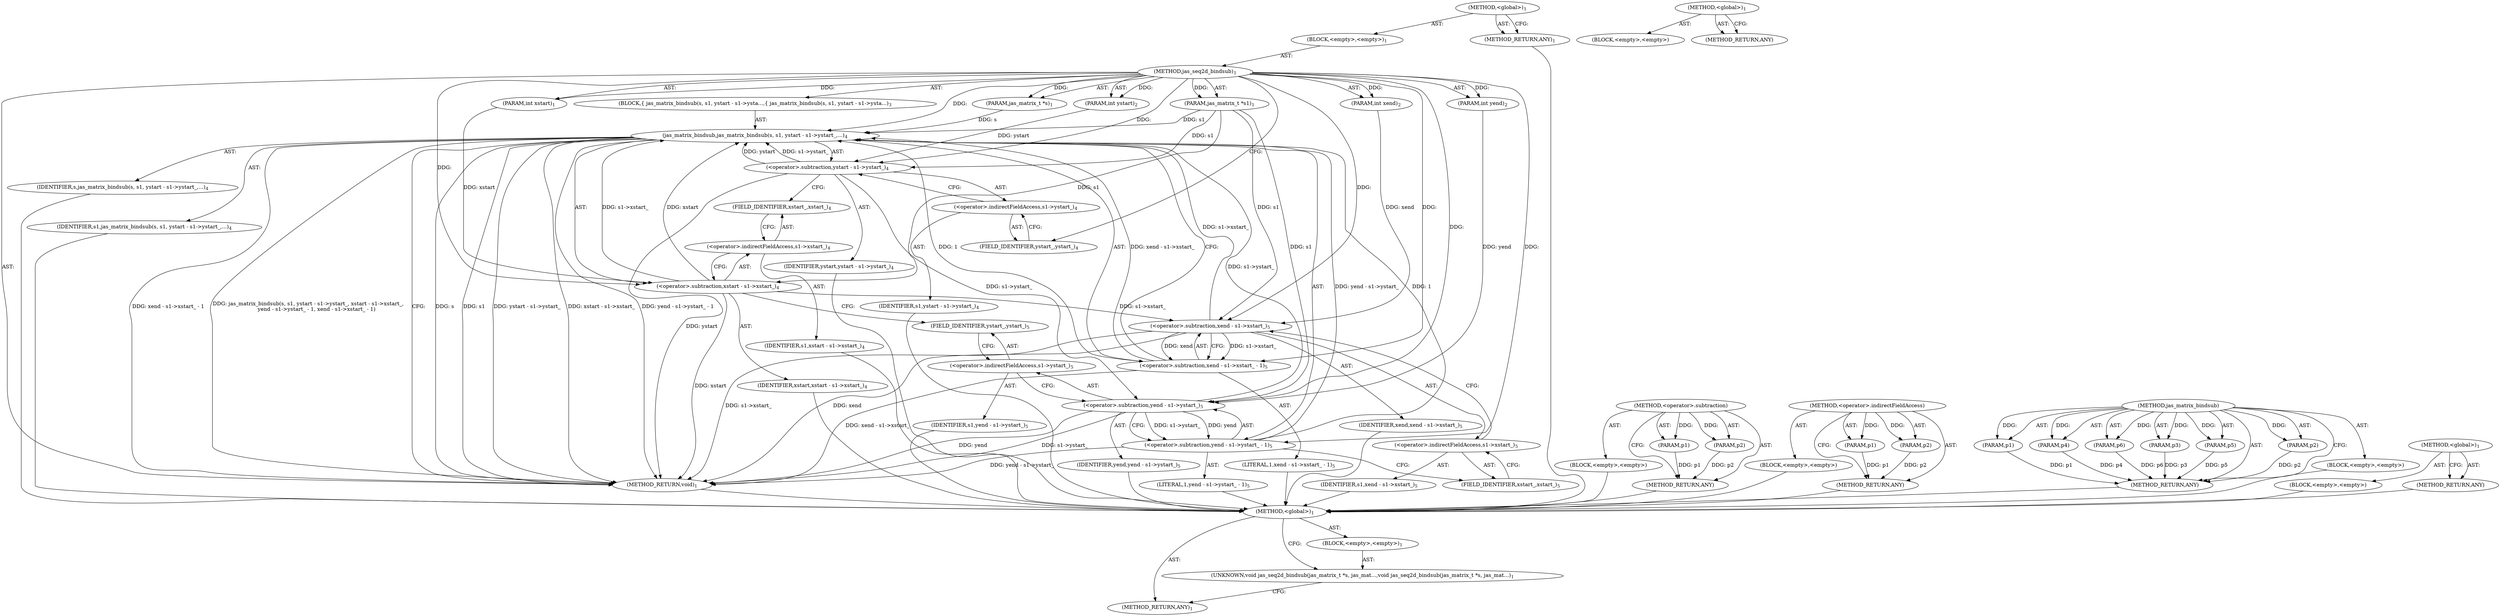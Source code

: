 digraph "&lt;global&gt;" {
vulnerable_6 [label=<(METHOD,&lt;global&gt;)<SUB>1</SUB>>];
vulnerable_7 [label=<(BLOCK,&lt;empty&gt;,&lt;empty&gt;)<SUB>1</SUB>>];
vulnerable_8 [label=<(METHOD,jas_seq2d_bindsub)<SUB>1</SUB>>];
vulnerable_9 [label=<(PARAM,jas_matrix_t *s)<SUB>1</SUB>>];
vulnerable_10 [label=<(PARAM,jas_matrix_t *s1)<SUB>1</SUB>>];
vulnerable_11 [label=<(PARAM,int xstart)<SUB>1</SUB>>];
vulnerable_12 [label=<(PARAM,int ystart)<SUB>2</SUB>>];
vulnerable_13 [label=<(PARAM,int xend)<SUB>2</SUB>>];
vulnerable_14 [label=<(PARAM,int yend)<SUB>2</SUB>>];
vulnerable_15 [label=<(BLOCK,{
 	jas_matrix_bindsub(s, s1, ystart - s1-&gt;ysta...,{
 	jas_matrix_bindsub(s, s1, ystart - s1-&gt;ysta...)<SUB>3</SUB>>];
vulnerable_16 [label=<(jas_matrix_bindsub,jas_matrix_bindsub(s, s1, ystart - s1-&gt;ystart_,...)<SUB>4</SUB>>];
vulnerable_17 [label=<(IDENTIFIER,s,jas_matrix_bindsub(s, s1, ystart - s1-&gt;ystart_,...)<SUB>4</SUB>>];
vulnerable_18 [label=<(IDENTIFIER,s1,jas_matrix_bindsub(s, s1, ystart - s1-&gt;ystart_,...)<SUB>4</SUB>>];
vulnerable_19 [label=<(&lt;operator&gt;.subtraction,ystart - s1-&gt;ystart_)<SUB>4</SUB>>];
vulnerable_20 [label=<(IDENTIFIER,ystart,ystart - s1-&gt;ystart_)<SUB>4</SUB>>];
vulnerable_21 [label=<(&lt;operator&gt;.indirectFieldAccess,s1-&gt;ystart_)<SUB>4</SUB>>];
vulnerable_22 [label=<(IDENTIFIER,s1,ystart - s1-&gt;ystart_)<SUB>4</SUB>>];
vulnerable_23 [label=<(FIELD_IDENTIFIER,ystart_,ystart_)<SUB>4</SUB>>];
vulnerable_24 [label=<(&lt;operator&gt;.subtraction,xstart - s1-&gt;xstart_)<SUB>4</SUB>>];
vulnerable_25 [label=<(IDENTIFIER,xstart,xstart - s1-&gt;xstart_)<SUB>4</SUB>>];
vulnerable_26 [label=<(&lt;operator&gt;.indirectFieldAccess,s1-&gt;xstart_)<SUB>4</SUB>>];
vulnerable_27 [label=<(IDENTIFIER,s1,xstart - s1-&gt;xstart_)<SUB>4</SUB>>];
vulnerable_28 [label=<(FIELD_IDENTIFIER,xstart_,xstart_)<SUB>4</SUB>>];
vulnerable_29 [label=<(&lt;operator&gt;.subtraction,yend - s1-&gt;ystart_ - 1)<SUB>5</SUB>>];
vulnerable_30 [label=<(&lt;operator&gt;.subtraction,yend - s1-&gt;ystart_)<SUB>5</SUB>>];
vulnerable_31 [label=<(IDENTIFIER,yend,yend - s1-&gt;ystart_)<SUB>5</SUB>>];
vulnerable_32 [label=<(&lt;operator&gt;.indirectFieldAccess,s1-&gt;ystart_)<SUB>5</SUB>>];
vulnerable_33 [label=<(IDENTIFIER,s1,yend - s1-&gt;ystart_)<SUB>5</SUB>>];
vulnerable_34 [label=<(FIELD_IDENTIFIER,ystart_,ystart_)<SUB>5</SUB>>];
vulnerable_35 [label=<(LITERAL,1,yend - s1-&gt;ystart_ - 1)<SUB>5</SUB>>];
vulnerable_36 [label=<(&lt;operator&gt;.subtraction,xend - s1-&gt;xstart_ - 1)<SUB>5</SUB>>];
vulnerable_37 [label=<(&lt;operator&gt;.subtraction,xend - s1-&gt;xstart_)<SUB>5</SUB>>];
vulnerable_38 [label=<(IDENTIFIER,xend,xend - s1-&gt;xstart_)<SUB>5</SUB>>];
vulnerable_39 [label=<(&lt;operator&gt;.indirectFieldAccess,s1-&gt;xstart_)<SUB>5</SUB>>];
vulnerable_40 [label=<(IDENTIFIER,s1,xend - s1-&gt;xstart_)<SUB>5</SUB>>];
vulnerable_41 [label=<(FIELD_IDENTIFIER,xstart_,xstart_)<SUB>5</SUB>>];
vulnerable_42 [label=<(LITERAL,1,xend - s1-&gt;xstart_ - 1)<SUB>5</SUB>>];
vulnerable_43 [label=<(METHOD_RETURN,void)<SUB>1</SUB>>];
vulnerable_45 [label=<(METHOD_RETURN,ANY)<SUB>1</SUB>>];
vulnerable_71 [label=<(METHOD,&lt;operator&gt;.subtraction)>];
vulnerable_72 [label=<(PARAM,p1)>];
vulnerable_73 [label=<(PARAM,p2)>];
vulnerable_74 [label=<(BLOCK,&lt;empty&gt;,&lt;empty&gt;)>];
vulnerable_75 [label=<(METHOD_RETURN,ANY)>];
vulnerable_76 [label=<(METHOD,&lt;operator&gt;.indirectFieldAccess)>];
vulnerable_77 [label=<(PARAM,p1)>];
vulnerable_78 [label=<(PARAM,p2)>];
vulnerable_79 [label=<(BLOCK,&lt;empty&gt;,&lt;empty&gt;)>];
vulnerable_80 [label=<(METHOD_RETURN,ANY)>];
vulnerable_62 [label=<(METHOD,jas_matrix_bindsub)>];
vulnerable_63 [label=<(PARAM,p1)>];
vulnerable_64 [label=<(PARAM,p2)>];
vulnerable_65 [label=<(PARAM,p3)>];
vulnerable_66 [label=<(PARAM,p4)>];
vulnerable_67 [label=<(PARAM,p5)>];
vulnerable_68 [label=<(PARAM,p6)>];
vulnerable_69 [label=<(BLOCK,&lt;empty&gt;,&lt;empty&gt;)>];
vulnerable_70 [label=<(METHOD_RETURN,ANY)>];
vulnerable_56 [label=<(METHOD,&lt;global&gt;)<SUB>1</SUB>>];
vulnerable_57 [label=<(BLOCK,&lt;empty&gt;,&lt;empty&gt;)>];
vulnerable_58 [label=<(METHOD_RETURN,ANY)>];
fixed_6 [label=<(METHOD,&lt;global&gt;)<SUB>1</SUB>>];
fixed_7 [label=<(BLOCK,&lt;empty&gt;,&lt;empty&gt;)<SUB>1</SUB>>];
fixed_8 [label=<(UNKNOWN,void jas_seq2d_bindsub(jas_matrix_t *s, jas_mat...,void jas_seq2d_bindsub(jas_matrix_t *s, jas_mat...)<SUB>1</SUB>>];
fixed_9 [label=<(METHOD_RETURN,ANY)<SUB>1</SUB>>];
fixed_14 [label=<(METHOD,&lt;global&gt;)<SUB>1</SUB>>];
fixed_15 [label=<(BLOCK,&lt;empty&gt;,&lt;empty&gt;)>];
fixed_16 [label=<(METHOD_RETURN,ANY)>];
vulnerable_6 -> vulnerable_7  [key=0, label="AST: "];
vulnerable_6 -> vulnerable_45  [key=0, label="AST: "];
vulnerable_6 -> vulnerable_45  [key=1, label="CFG: "];
vulnerable_7 -> vulnerable_8  [key=0, label="AST: "];
vulnerable_8 -> vulnerable_9  [key=0, label="AST: "];
vulnerable_8 -> vulnerable_9  [key=1, label="DDG: "];
vulnerable_8 -> vulnerable_10  [key=0, label="AST: "];
vulnerable_8 -> vulnerable_10  [key=1, label="DDG: "];
vulnerable_8 -> vulnerable_11  [key=0, label="AST: "];
vulnerable_8 -> vulnerable_11  [key=1, label="DDG: "];
vulnerable_8 -> vulnerable_12  [key=0, label="AST: "];
vulnerable_8 -> vulnerable_12  [key=1, label="DDG: "];
vulnerable_8 -> vulnerable_13  [key=0, label="AST: "];
vulnerable_8 -> vulnerable_13  [key=1, label="DDG: "];
vulnerable_8 -> vulnerable_14  [key=0, label="AST: "];
vulnerable_8 -> vulnerable_14  [key=1, label="DDG: "];
vulnerable_8 -> vulnerable_15  [key=0, label="AST: "];
vulnerable_8 -> vulnerable_43  [key=0, label="AST: "];
vulnerable_8 -> vulnerable_23  [key=0, label="CFG: "];
vulnerable_8 -> vulnerable_16  [key=0, label="DDG: "];
vulnerable_8 -> vulnerable_19  [key=0, label="DDG: "];
vulnerable_8 -> vulnerable_24  [key=0, label="DDG: "];
vulnerable_8 -> vulnerable_29  [key=0, label="DDG: "];
vulnerable_8 -> vulnerable_36  [key=0, label="DDG: "];
vulnerable_8 -> vulnerable_30  [key=0, label="DDG: "];
vulnerable_8 -> vulnerable_37  [key=0, label="DDG: "];
vulnerable_9 -> vulnerable_16  [key=0, label="DDG: s"];
vulnerable_10 -> vulnerable_16  [key=0, label="DDG: s1"];
vulnerable_10 -> vulnerable_19  [key=0, label="DDG: s1"];
vulnerable_10 -> vulnerable_24  [key=0, label="DDG: s1"];
vulnerable_10 -> vulnerable_30  [key=0, label="DDG: s1"];
vulnerable_10 -> vulnerable_37  [key=0, label="DDG: s1"];
vulnerable_11 -> vulnerable_24  [key=0, label="DDG: xstart"];
vulnerable_12 -> vulnerable_19  [key=0, label="DDG: ystart"];
vulnerable_13 -> vulnerable_37  [key=0, label="DDG: xend"];
vulnerable_14 -> vulnerable_30  [key=0, label="DDG: yend"];
vulnerable_15 -> vulnerable_16  [key=0, label="AST: "];
vulnerable_16 -> vulnerable_17  [key=0, label="AST: "];
vulnerable_16 -> vulnerable_18  [key=0, label="AST: "];
vulnerable_16 -> vulnerable_19  [key=0, label="AST: "];
vulnerable_16 -> vulnerable_24  [key=0, label="AST: "];
vulnerable_16 -> vulnerable_29  [key=0, label="AST: "];
vulnerable_16 -> vulnerable_36  [key=0, label="AST: "];
vulnerable_16 -> vulnerable_43  [key=0, label="CFG: "];
vulnerable_16 -> vulnerable_43  [key=1, label="DDG: s"];
vulnerable_16 -> vulnerable_43  [key=2, label="DDG: s1"];
vulnerable_16 -> vulnerable_43  [key=3, label="DDG: ystart - s1-&gt;ystart_"];
vulnerable_16 -> vulnerable_43  [key=4, label="DDG: xstart - s1-&gt;xstart_"];
vulnerable_16 -> vulnerable_43  [key=5, label="DDG: yend - s1-&gt;ystart_ - 1"];
vulnerable_16 -> vulnerable_43  [key=6, label="DDG: xend - s1-&gt;xstart_ - 1"];
vulnerable_16 -> vulnerable_43  [key=7, label="DDG: jas_matrix_bindsub(s, s1, ystart - s1-&gt;ystart_, xstart - s1-&gt;xstart_,
 	  yend - s1-&gt;ystart_ - 1, xend - s1-&gt;xstart_ - 1)"];
vulnerable_17 -> fixed_6  [key=0];
vulnerable_18 -> fixed_6  [key=0];
vulnerable_19 -> vulnerable_20  [key=0, label="AST: "];
vulnerable_19 -> vulnerable_21  [key=0, label="AST: "];
vulnerable_19 -> vulnerable_28  [key=0, label="CFG: "];
vulnerable_19 -> vulnerable_43  [key=0, label="DDG: ystart"];
vulnerable_19 -> vulnerable_16  [key=0, label="DDG: ystart"];
vulnerable_19 -> vulnerable_16  [key=1, label="DDG: s1-&gt;ystart_"];
vulnerable_19 -> vulnerable_30  [key=0, label="DDG: s1-&gt;ystart_"];
vulnerable_20 -> fixed_6  [key=0];
vulnerable_21 -> vulnerable_22  [key=0, label="AST: "];
vulnerable_21 -> vulnerable_23  [key=0, label="AST: "];
vulnerable_21 -> vulnerable_19  [key=0, label="CFG: "];
vulnerable_22 -> fixed_6  [key=0];
vulnerable_23 -> vulnerable_21  [key=0, label="CFG: "];
vulnerable_24 -> vulnerable_25  [key=0, label="AST: "];
vulnerable_24 -> vulnerable_26  [key=0, label="AST: "];
vulnerable_24 -> vulnerable_34  [key=0, label="CFG: "];
vulnerable_24 -> vulnerable_43  [key=0, label="DDG: xstart"];
vulnerable_24 -> vulnerable_16  [key=0, label="DDG: xstart"];
vulnerable_24 -> vulnerable_16  [key=1, label="DDG: s1-&gt;xstart_"];
vulnerable_24 -> vulnerable_37  [key=0, label="DDG: s1-&gt;xstart_"];
vulnerable_25 -> fixed_6  [key=0];
vulnerable_26 -> vulnerable_27  [key=0, label="AST: "];
vulnerable_26 -> vulnerable_28  [key=0, label="AST: "];
vulnerable_26 -> vulnerable_24  [key=0, label="CFG: "];
vulnerable_27 -> fixed_6  [key=0];
vulnerable_28 -> vulnerable_26  [key=0, label="CFG: "];
vulnerable_29 -> vulnerable_30  [key=0, label="AST: "];
vulnerable_29 -> vulnerable_35  [key=0, label="AST: "];
vulnerable_29 -> vulnerable_41  [key=0, label="CFG: "];
vulnerable_29 -> vulnerable_43  [key=0, label="DDG: yend - s1-&gt;ystart_"];
vulnerable_29 -> vulnerable_16  [key=0, label="DDG: yend - s1-&gt;ystart_"];
vulnerable_29 -> vulnerable_16  [key=1, label="DDG: 1"];
vulnerable_30 -> vulnerable_31  [key=0, label="AST: "];
vulnerable_30 -> vulnerable_32  [key=0, label="AST: "];
vulnerable_30 -> vulnerable_29  [key=0, label="CFG: "];
vulnerable_30 -> vulnerable_29  [key=1, label="DDG: yend"];
vulnerable_30 -> vulnerable_29  [key=2, label="DDG: s1-&gt;ystart_"];
vulnerable_30 -> vulnerable_43  [key=0, label="DDG: yend"];
vulnerable_30 -> vulnerable_43  [key=1, label="DDG: s1-&gt;ystart_"];
vulnerable_30 -> vulnerable_16  [key=0, label="DDG: s1-&gt;ystart_"];
vulnerable_31 -> fixed_6  [key=0];
vulnerable_32 -> vulnerable_33  [key=0, label="AST: "];
vulnerable_32 -> vulnerable_34  [key=0, label="AST: "];
vulnerable_32 -> vulnerable_30  [key=0, label="CFG: "];
vulnerable_33 -> fixed_6  [key=0];
vulnerable_34 -> vulnerable_32  [key=0, label="CFG: "];
vulnerable_35 -> fixed_6  [key=0];
vulnerable_36 -> vulnerable_37  [key=0, label="AST: "];
vulnerable_36 -> vulnerable_42  [key=0, label="AST: "];
vulnerable_36 -> vulnerable_16  [key=0, label="CFG: "];
vulnerable_36 -> vulnerable_16  [key=1, label="DDG: xend - s1-&gt;xstart_"];
vulnerable_36 -> vulnerable_16  [key=2, label="DDG: 1"];
vulnerable_36 -> vulnerable_43  [key=0, label="DDG: xend - s1-&gt;xstart_"];
vulnerable_37 -> vulnerable_38  [key=0, label="AST: "];
vulnerable_37 -> vulnerable_39  [key=0, label="AST: "];
vulnerable_37 -> vulnerable_36  [key=0, label="CFG: "];
vulnerable_37 -> vulnerable_36  [key=1, label="DDG: xend"];
vulnerable_37 -> vulnerable_36  [key=2, label="DDG: s1-&gt;xstart_"];
vulnerable_37 -> vulnerable_43  [key=0, label="DDG: xend"];
vulnerable_37 -> vulnerable_43  [key=1, label="DDG: s1-&gt;xstart_"];
vulnerable_37 -> vulnerable_16  [key=0, label="DDG: s1-&gt;xstart_"];
vulnerable_38 -> fixed_6  [key=0];
vulnerable_39 -> vulnerable_40  [key=0, label="AST: "];
vulnerable_39 -> vulnerable_41  [key=0, label="AST: "];
vulnerable_39 -> vulnerable_37  [key=0, label="CFG: "];
vulnerable_40 -> fixed_6  [key=0];
vulnerable_41 -> vulnerable_39  [key=0, label="CFG: "];
vulnerable_42 -> fixed_6  [key=0];
vulnerable_43 -> fixed_6  [key=0];
vulnerable_45 -> fixed_6  [key=0];
vulnerable_71 -> vulnerable_72  [key=0, label="AST: "];
vulnerable_71 -> vulnerable_72  [key=1, label="DDG: "];
vulnerable_71 -> vulnerable_74  [key=0, label="AST: "];
vulnerable_71 -> vulnerable_73  [key=0, label="AST: "];
vulnerable_71 -> vulnerable_73  [key=1, label="DDG: "];
vulnerable_71 -> vulnerable_75  [key=0, label="AST: "];
vulnerable_71 -> vulnerable_75  [key=1, label="CFG: "];
vulnerable_72 -> vulnerable_75  [key=0, label="DDG: p1"];
vulnerable_73 -> vulnerable_75  [key=0, label="DDG: p2"];
vulnerable_74 -> fixed_6  [key=0];
vulnerable_75 -> fixed_6  [key=0];
vulnerable_76 -> vulnerable_77  [key=0, label="AST: "];
vulnerable_76 -> vulnerable_77  [key=1, label="DDG: "];
vulnerable_76 -> vulnerable_79  [key=0, label="AST: "];
vulnerable_76 -> vulnerable_78  [key=0, label="AST: "];
vulnerable_76 -> vulnerable_78  [key=1, label="DDG: "];
vulnerable_76 -> vulnerable_80  [key=0, label="AST: "];
vulnerable_76 -> vulnerable_80  [key=1, label="CFG: "];
vulnerable_77 -> vulnerable_80  [key=0, label="DDG: p1"];
vulnerable_78 -> vulnerable_80  [key=0, label="DDG: p2"];
vulnerable_79 -> fixed_6  [key=0];
vulnerable_80 -> fixed_6  [key=0];
vulnerable_62 -> vulnerable_63  [key=0, label="AST: "];
vulnerable_62 -> vulnerable_63  [key=1, label="DDG: "];
vulnerable_62 -> vulnerable_69  [key=0, label="AST: "];
vulnerable_62 -> vulnerable_64  [key=0, label="AST: "];
vulnerable_62 -> vulnerable_64  [key=1, label="DDG: "];
vulnerable_62 -> vulnerable_70  [key=0, label="AST: "];
vulnerable_62 -> vulnerable_70  [key=1, label="CFG: "];
vulnerable_62 -> vulnerable_65  [key=0, label="AST: "];
vulnerable_62 -> vulnerable_65  [key=1, label="DDG: "];
vulnerable_62 -> vulnerable_66  [key=0, label="AST: "];
vulnerable_62 -> vulnerable_66  [key=1, label="DDG: "];
vulnerable_62 -> vulnerable_67  [key=0, label="AST: "];
vulnerable_62 -> vulnerable_67  [key=1, label="DDG: "];
vulnerable_62 -> vulnerable_68  [key=0, label="AST: "];
vulnerable_62 -> vulnerable_68  [key=1, label="DDG: "];
vulnerable_63 -> vulnerable_70  [key=0, label="DDG: p1"];
vulnerable_64 -> vulnerable_70  [key=0, label="DDG: p2"];
vulnerable_65 -> vulnerable_70  [key=0, label="DDG: p3"];
vulnerable_66 -> vulnerable_70  [key=0, label="DDG: p4"];
vulnerable_67 -> vulnerable_70  [key=0, label="DDG: p5"];
vulnerable_68 -> vulnerable_70  [key=0, label="DDG: p6"];
vulnerable_69 -> fixed_6  [key=0];
vulnerable_70 -> fixed_6  [key=0];
vulnerable_56 -> vulnerable_57  [key=0, label="AST: "];
vulnerable_56 -> vulnerable_58  [key=0, label="AST: "];
vulnerable_56 -> vulnerable_58  [key=1, label="CFG: "];
vulnerable_57 -> fixed_6  [key=0];
vulnerable_58 -> fixed_6  [key=0];
fixed_6 -> fixed_7  [key=0, label="AST: "];
fixed_6 -> fixed_9  [key=0, label="AST: "];
fixed_6 -> fixed_8  [key=0, label="CFG: "];
fixed_7 -> fixed_8  [key=0, label="AST: "];
fixed_8 -> fixed_9  [key=0, label="CFG: "];
fixed_14 -> fixed_15  [key=0, label="AST: "];
fixed_14 -> fixed_16  [key=0, label="AST: "];
fixed_14 -> fixed_16  [key=1, label="CFG: "];
}
